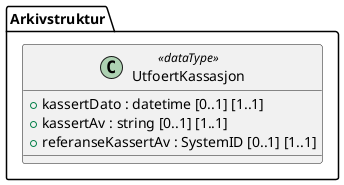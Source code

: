 @startuml
class Arkivstruktur.UtfoertKassasjon <<dataType>> {
  +kassertDato : datetime [0..1] [1..1]
  +kassertAv : string [0..1] [1..1]
  +referanseKassertAv : SystemID [0..1] [1..1]
}
@enduml
